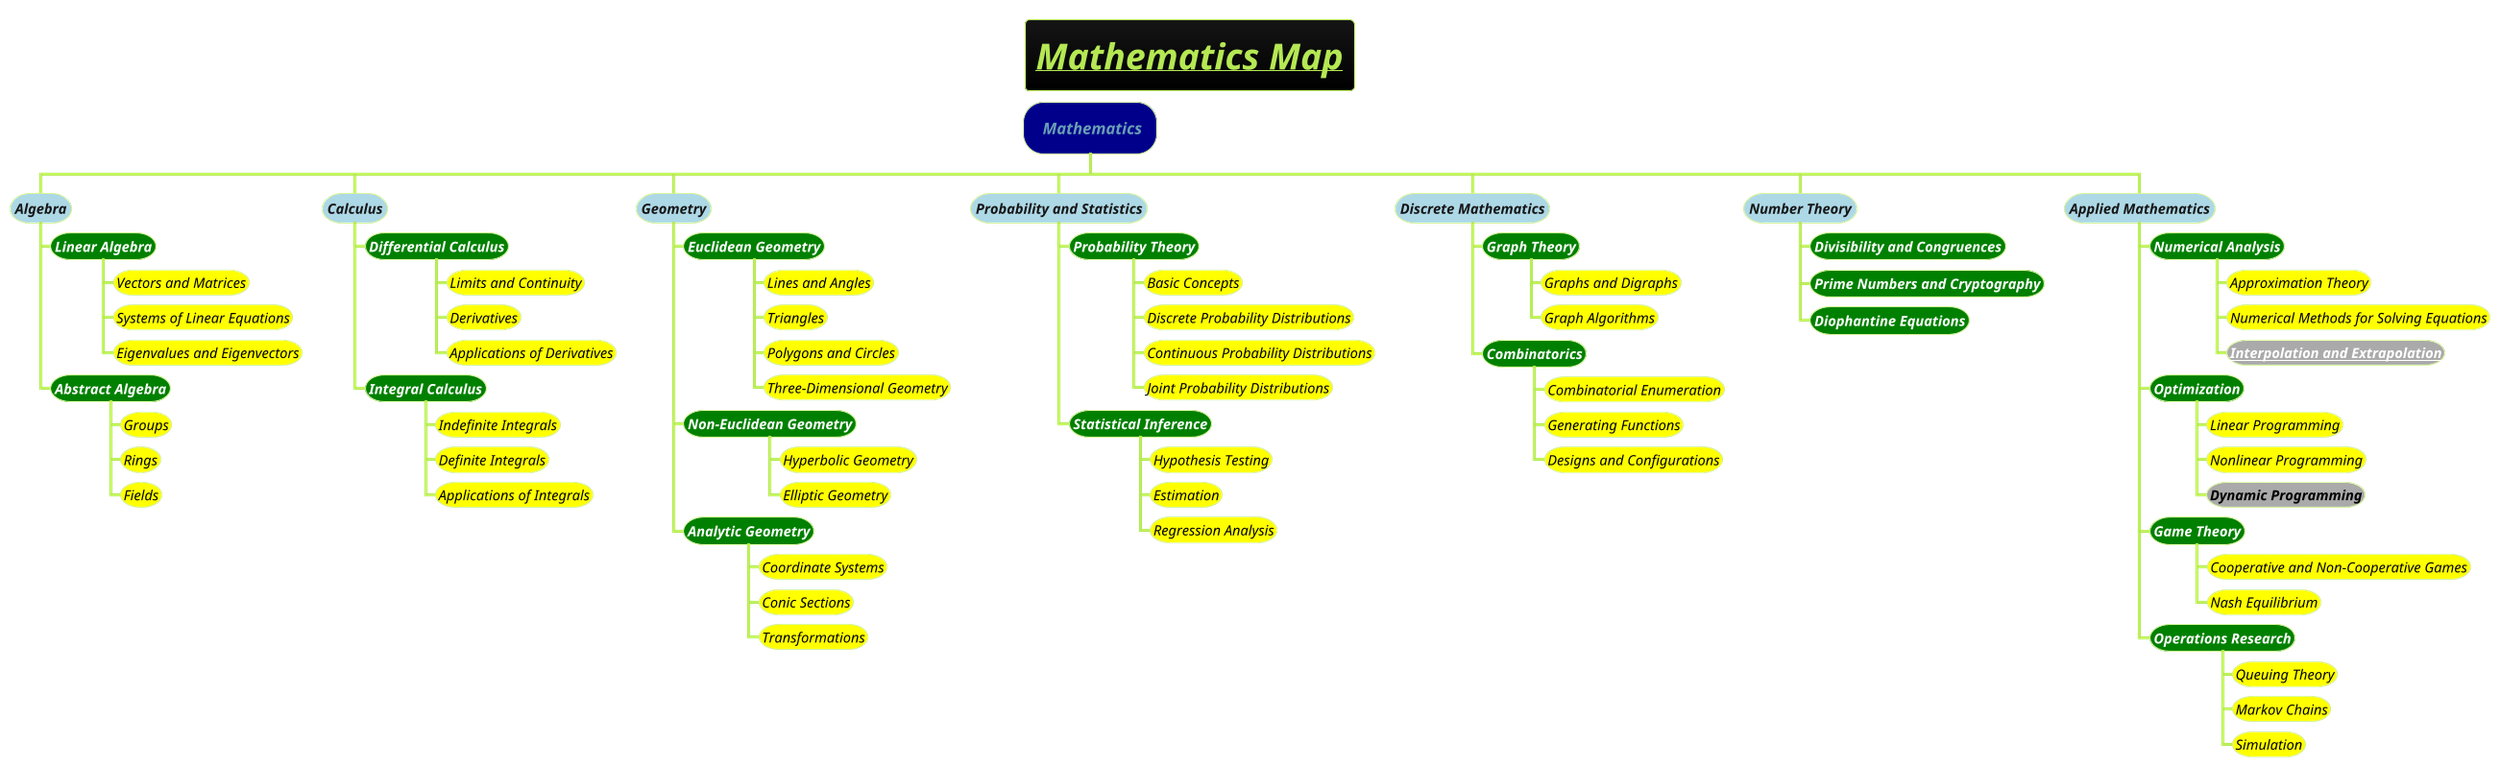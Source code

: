 @startwbs
title =<i><b><u>Mathematics Map
!theme hacker





*[#darkblue] <i> Mathematics
**[#lightblue] <i><color #blac><size:14>Algebra
***[#green] <b><i><color #white><size:14>Linear Algebra
****[#yellow] <i><color #black><size:14>Vectors and Matrices
****[#yellow] <i><color #black><size:14>Systems of Linear Equations
****[#yellow] <i><color #black><size:14>Eigenvalues and Eigenvectors
***[#green] <b><i><color #white><size:14>Abstract Algebra
****[#yellow] <i><color #black><size:14>Groups
****[#yellow] <i><color #black><size:14>Rings
****[#yellow] <i><color #black><size:14>Fields
**[#lightblue] <i><color #blac><size:14>Calculus
***[#green] <b><i><color #white><size:14>Differential Calculus
****[#yellow] <i><color #black><size:14>Limits and Continuity
****[#yellow] <i><color #black><size:14>Derivatives
****[#yellow] <i><color #black><size:14>Applications of Derivatives
***[#green] <b><i><color #white><size:14>Integral Calculus
****[#yellow] <i><color #black><size:14>Indefinite Integrals
****[#yellow] <i><color #black><size:14>Definite Integrals
****[#yellow] <i><color #black><size:14>Applications of Integrals
**[#lightblue] <i><color #blac><size:14>Geometry
***[#green] <b><i><color #white><size:14>Euclidean Geometry
****[#yellow] <i><color #black><size:14>Lines and Angles
****[#yellow] <i><color #black><size:14>Triangles
****[#yellow] <i><color #black><size:14>Polygons and Circles
****[#yellow] <i><color #black><size:14>Three-Dimensional Geometry
***[#green] <b><i><color #white><size:14>Non-Euclidean Geometry
****[#yellow] <i><color #black><size:14>Hyperbolic Geometry
****[#yellow] <i><color #black><size:14>Elliptic Geometry
***[#green] <b><i><color #white><size:14>Analytic Geometry
****[#yellow] <i><color #black><size:14>Coordinate Systems
****[#yellow] <i><color #black><size:14>Conic Sections
****[#yellow] <i><color #black><size:14>Transformations
**[#lightblue] <i><color #blac><size:14>Probability and Statistics
***[#green] <b><i><color #white><size:14>Probability Theory
****[#yellow] <i><color #black><size:14>Basic Concepts
****[#yellow] <i><color #black><size:14>Discrete Probability Distributions
****[#yellow] <i><color #black><size:14>Continuous Probability Distributions
****[#yellow] <i><color #black><size:14>Joint Probability Distributions
***[#green] <b><i><color #white><size:14>Statistical Inference
****[#yellow] <i><color #black><size:14>Hypothesis Testing
****[#yellow] <i><color #black><size:14>Estimation
****[#yellow] <i><color #black><size:14>Regression Analysis
**[#lightblue] <i><color #blac><size:14>Discrete Mathematics
***[#green] <b><i><color #white><size:14>Graph Theory
****[#yellow] <i><color #black><size:14>Graphs and Digraphs
****[#yellow] <i><color #black><size:14>Graph Algorithms
***[#green] <b><i><color #white><size:14>Combinatorics
****[#yellow] <i><color #black><size:14>Combinatorial Enumeration
****[#yellow] <i><color #black><size:14>Generating Functions
****[#yellow] <i><color #black><size:14>Designs and Configurations
**[#lightblue] <i><color #blac><size:14>Number Theory
***[#green] <b><i><color #white><size:14>Divisibility and Congruences
***[#green] <b><i><color #white><size:14>Prime Numbers and Cryptography
***[#green] <b><i><color #white><size:14>Diophantine Equations
**[#lightblue] <i><color #blac><size:14>Applied Mathematics
***[#green] <b><i><color #white><size:14>Numerical Analysis
****[#yellow] <i><color #black><size:14>Approximation Theory
****[#yellow] <i><color #black><size:14>Numerical Methods for Solving Equations
****[#a] <i><color #black><size:14><b>[[docs/3-programming-languages/Venkat-Subramaniam/Non-Linear-Behavior-in-Programming.puml Interpolation and Extrapolation]]
***[#green] <b><i><color #white><size:14>Optimization
****[#yellow] <i><color #black><size:14>Linear Programming
****[#yellow] <i><color #black><size:14>Nonlinear Programming
****[#a] <i><color #black><size:14><b>Dynamic Programming
***[#green] <b><i><color #white><size:14>Game Theory
****[#yellow] <i><color #black><size:14>Cooperative and Non-Cooperative Games
****[#yellow] <i><color #black><size:14>Nash Equilibrium
***[#green] <b><i><color #white><size:14>Operations Research
****[#yellow] <i><color #black><size:14>Queuing Theory
****[#yellow] <i><color #black><size:14>Markov Chains
****[#yellow] <i><color #black><size:14>Simulation
@endwbs

